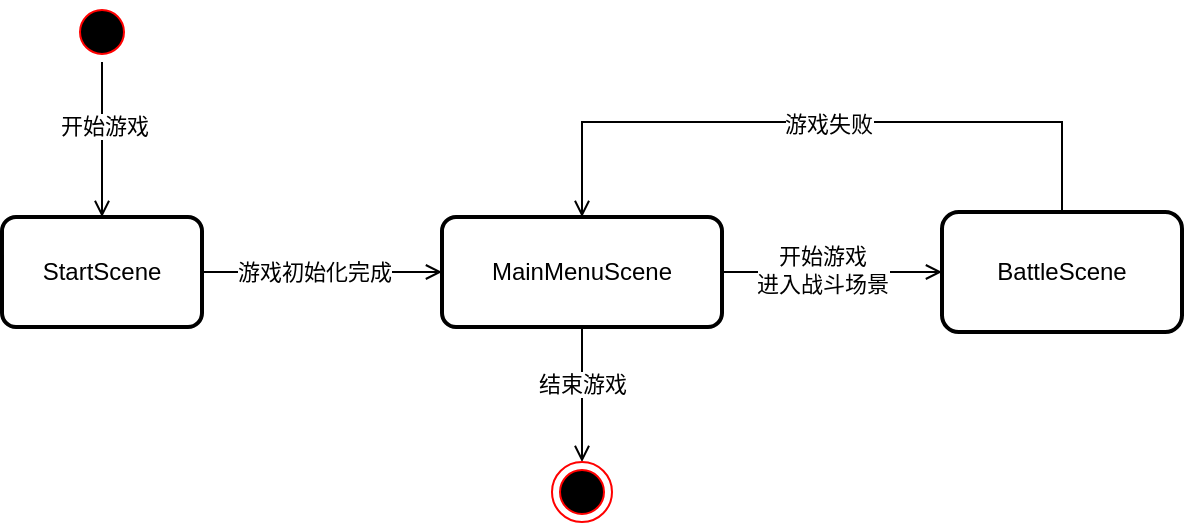 <mxfile version="22.1.11" type="device">
  <diagram name="第 1 页" id="77p86GYHr_cefEGVlmw9">
    <mxGraphModel dx="1434" dy="844" grid="1" gridSize="10" guides="1" tooltips="1" connect="1" arrows="1" fold="1" page="1" pageScale="1" pageWidth="827" pageHeight="1169" math="0" shadow="0">
      <root>
        <mxCell id="0" />
        <mxCell id="1" parent="0" />
        <mxCell id="-uDXEIyhAHKzEyg7iBe3-1" style="edgeStyle=orthogonalEdgeStyle;rounded=0;orthogonalLoop=1;jettySize=auto;html=1;endArrow=open;endFill=0;" edge="1" parent="1" source="-uDXEIyhAHKzEyg7iBe3-2" target="-uDXEIyhAHKzEyg7iBe3-6">
          <mxGeometry relative="1" as="geometry">
            <Array as="points" />
          </mxGeometry>
        </mxCell>
        <mxCell id="-uDXEIyhAHKzEyg7iBe3-18" value="开始游戏" style="edgeLabel;html=1;align=center;verticalAlign=middle;resizable=0;points=[];" vertex="1" connectable="0" parent="-uDXEIyhAHKzEyg7iBe3-1">
          <mxGeometry x="-0.174" y="1" relative="1" as="geometry">
            <mxPoint as="offset" />
          </mxGeometry>
        </mxCell>
        <mxCell id="-uDXEIyhAHKzEyg7iBe3-2" value="" style="ellipse;html=1;shape=startState;fillColor=#000000;strokeColor=#ff0000;" vertex="1" parent="1">
          <mxGeometry x="115" y="280" width="30" height="30" as="geometry" />
        </mxCell>
        <mxCell id="-uDXEIyhAHKzEyg7iBe3-3" value="" style="edgeStyle=orthogonalEdgeStyle;rounded=0;orthogonalLoop=1;jettySize=auto;html=1;endArrow=open;endFill=0;" edge="1" parent="1" source="-uDXEIyhAHKzEyg7iBe3-6" target="-uDXEIyhAHKzEyg7iBe3-8">
          <mxGeometry relative="1" as="geometry" />
        </mxCell>
        <mxCell id="-uDXEIyhAHKzEyg7iBe3-19" value="游戏初始化完成" style="edgeLabel;html=1;align=center;verticalAlign=middle;resizable=0;points=[];" vertex="1" connectable="0" parent="-uDXEIyhAHKzEyg7iBe3-3">
          <mxGeometry x="-0.075" relative="1" as="geometry">
            <mxPoint as="offset" />
          </mxGeometry>
        </mxCell>
        <mxCell id="-uDXEIyhAHKzEyg7iBe3-4" style="edgeStyle=orthogonalEdgeStyle;rounded=0;orthogonalLoop=1;jettySize=auto;html=1;entryX=0.5;entryY=0;entryDx=0;entryDy=0;endArrow=open;endFill=0;exitX=0.5;exitY=1;exitDx=0;exitDy=0;" edge="1" parent="1" source="-uDXEIyhAHKzEyg7iBe3-8" target="-uDXEIyhAHKzEyg7iBe3-17">
          <mxGeometry relative="1" as="geometry">
            <Array as="points">
              <mxPoint x="370" y="510" />
            </Array>
          </mxGeometry>
        </mxCell>
        <mxCell id="-uDXEIyhAHKzEyg7iBe3-5" value="结束游戏" style="edgeLabel;html=1;align=center;verticalAlign=middle;resizable=0;points=[];" vertex="1" connectable="0" parent="-uDXEIyhAHKzEyg7iBe3-4">
          <mxGeometry x="-0.156" y="1" relative="1" as="geometry">
            <mxPoint x="-1" as="offset" />
          </mxGeometry>
        </mxCell>
        <mxCell id="-uDXEIyhAHKzEyg7iBe3-6" value="StartScene" style="rounded=1;whiteSpace=wrap;html=1;absoluteArcSize=1;arcSize=14;strokeWidth=2;" vertex="1" parent="1">
          <mxGeometry x="80" y="387.5" width="100" height="55" as="geometry" />
        </mxCell>
        <mxCell id="-uDXEIyhAHKzEyg7iBe3-8" value="MainMenuScene" style="rounded=1;whiteSpace=wrap;html=1;absoluteArcSize=1;arcSize=14;strokeWidth=2;" vertex="1" parent="1">
          <mxGeometry x="300" y="387.5" width="140" height="55" as="geometry" />
        </mxCell>
        <mxCell id="-uDXEIyhAHKzEyg7iBe3-9" value="" style="edgeStyle=orthogonalEdgeStyle;rounded=0;orthogonalLoop=1;jettySize=auto;html=1;endArrow=open;endFill=0;exitX=1;exitY=0.5;exitDx=0;exitDy=0;" edge="1" parent="1" source="-uDXEIyhAHKzEyg7iBe3-8" target="-uDXEIyhAHKzEyg7iBe3-16">
          <mxGeometry relative="1" as="geometry">
            <mxPoint x="580" y="415" as="sourcePoint" />
          </mxGeometry>
        </mxCell>
        <mxCell id="-uDXEIyhAHKzEyg7iBe3-10" value="开始游戏&lt;br&gt;进入战斗场景" style="edgeLabel;html=1;align=center;verticalAlign=middle;resizable=0;points=[];" vertex="1" connectable="0" parent="-uDXEIyhAHKzEyg7iBe3-9">
          <mxGeometry x="-0.1" y="1" relative="1" as="geometry">
            <mxPoint as="offset" />
          </mxGeometry>
        </mxCell>
        <mxCell id="-uDXEIyhAHKzEyg7iBe3-20" style="edgeStyle=orthogonalEdgeStyle;rounded=0;orthogonalLoop=1;jettySize=auto;html=1;endArrow=open;endFill=0;entryX=0.5;entryY=0;entryDx=0;entryDy=0;" edge="1" parent="1" source="-uDXEIyhAHKzEyg7iBe3-16" target="-uDXEIyhAHKzEyg7iBe3-8">
          <mxGeometry relative="1" as="geometry">
            <mxPoint x="370" y="380" as="targetPoint" />
            <Array as="points">
              <mxPoint x="610" y="340" />
              <mxPoint x="370" y="340" />
            </Array>
          </mxGeometry>
        </mxCell>
        <mxCell id="-uDXEIyhAHKzEyg7iBe3-21" value="游戏失败" style="edgeLabel;html=1;align=center;verticalAlign=middle;resizable=0;points=[];" vertex="1" connectable="0" parent="-uDXEIyhAHKzEyg7iBe3-20">
          <mxGeometry x="-0.026" y="1" relative="1" as="geometry">
            <mxPoint as="offset" />
          </mxGeometry>
        </mxCell>
        <mxCell id="-uDXEIyhAHKzEyg7iBe3-16" value="BattleScene" style="whiteSpace=wrap;html=1;rounded=1;arcSize=14;strokeWidth=2;" vertex="1" parent="1">
          <mxGeometry x="550" y="385" width="120" height="60" as="geometry" />
        </mxCell>
        <mxCell id="-uDXEIyhAHKzEyg7iBe3-17" value="" style="ellipse;html=1;shape=endState;fillColor=#000000;strokeColor=#ff0000;" vertex="1" parent="1">
          <mxGeometry x="355" y="510" width="30" height="30" as="geometry" />
        </mxCell>
      </root>
    </mxGraphModel>
  </diagram>
</mxfile>

